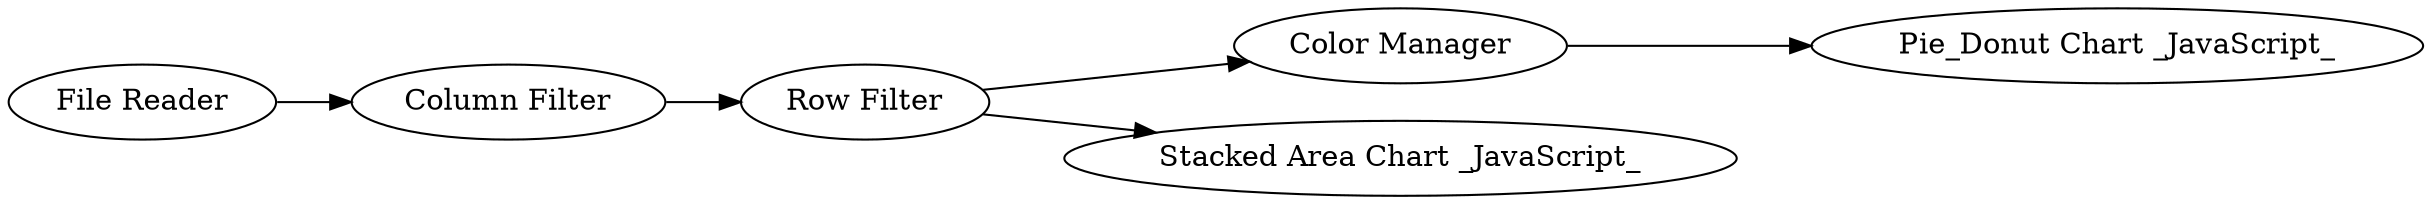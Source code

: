 digraph {
	6 -> 5
	3 -> 4
	1 -> 2
	2 -> 3
	3 -> 6
	5 [label="Pie_Donut Chart _JavaScript_"]
	1 [label="File Reader"]
	4 [label="Stacked Area Chart _JavaScript_"]
	6 [label="Color Manager"]
	3 [label="Row Filter"]
	2 [label="Column Filter"]
	rankdir=LR
}
